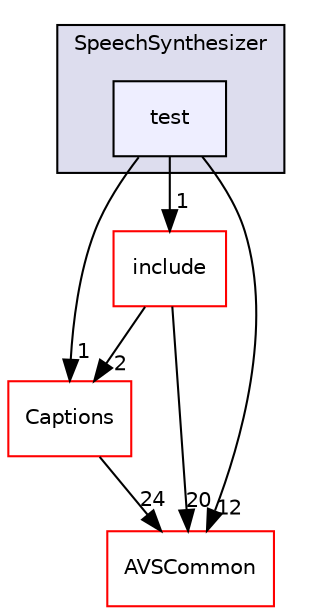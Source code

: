 digraph "/home/ANT.AMAZON.COM/womw/workplace/1.19_release/doxy/avs-device-sdk/CapabilityAgents/SpeechSynthesizer/test" {
  compound=true
  node [ fontsize="10", fontname="Helvetica"];
  edge [ labelfontsize="10", labelfontname="Helvetica"];
  subgraph clusterdir_097c79eef3239c0772ccd3b4f7a59e99 {
    graph [ bgcolor="#ddddee", pencolor="black", label="SpeechSynthesizer" fontname="Helvetica", fontsize="10", URL="dir_097c79eef3239c0772ccd3b4f7a59e99.html"]
  dir_5283f0cd10c6619452adf56ede5e1143 [shape=box, label="test", style="filled", fillcolor="#eeeeff", pencolor="black", URL="dir_5283f0cd10c6619452adf56ede5e1143.html"];
  }
  dir_de0e77330fd0ab33359e90b501923c8e [shape=box label="Captions" fillcolor="white" style="filled" color="red" URL="dir_de0e77330fd0ab33359e90b501923c8e.html"];
  dir_6e2730d153b793e6456d6b6cc64aaf73 [shape=box label="include" fillcolor="white" style="filled" color="red" URL="dir_6e2730d153b793e6456d6b6cc64aaf73.html"];
  dir_13e65effb2bde530b17b3d5eefcd0266 [shape=box label="AVSCommon" fillcolor="white" style="filled" color="red" URL="dir_13e65effb2bde530b17b3d5eefcd0266.html"];
  dir_5283f0cd10c6619452adf56ede5e1143->dir_de0e77330fd0ab33359e90b501923c8e [headlabel="1", labeldistance=1.5 headhref="dir_000251_000268.html"];
  dir_5283f0cd10c6619452adf56ede5e1143->dir_6e2730d153b793e6456d6b6cc64aaf73 [headlabel="1", labeldistance=1.5 headhref="dir_000251_000248.html"];
  dir_5283f0cd10c6619452adf56ede5e1143->dir_13e65effb2bde530b17b3d5eefcd0266 [headlabel="12", labeldistance=1.5 headhref="dir_000251_000017.html"];
  dir_de0e77330fd0ab33359e90b501923c8e->dir_13e65effb2bde530b17b3d5eefcd0266 [headlabel="24", labeldistance=1.5 headhref="dir_000268_000017.html"];
  dir_6e2730d153b793e6456d6b6cc64aaf73->dir_de0e77330fd0ab33359e90b501923c8e [headlabel="2", labeldistance=1.5 headhref="dir_000248_000268.html"];
  dir_6e2730d153b793e6456d6b6cc64aaf73->dir_13e65effb2bde530b17b3d5eefcd0266 [headlabel="20", labeldistance=1.5 headhref="dir_000248_000017.html"];
}
